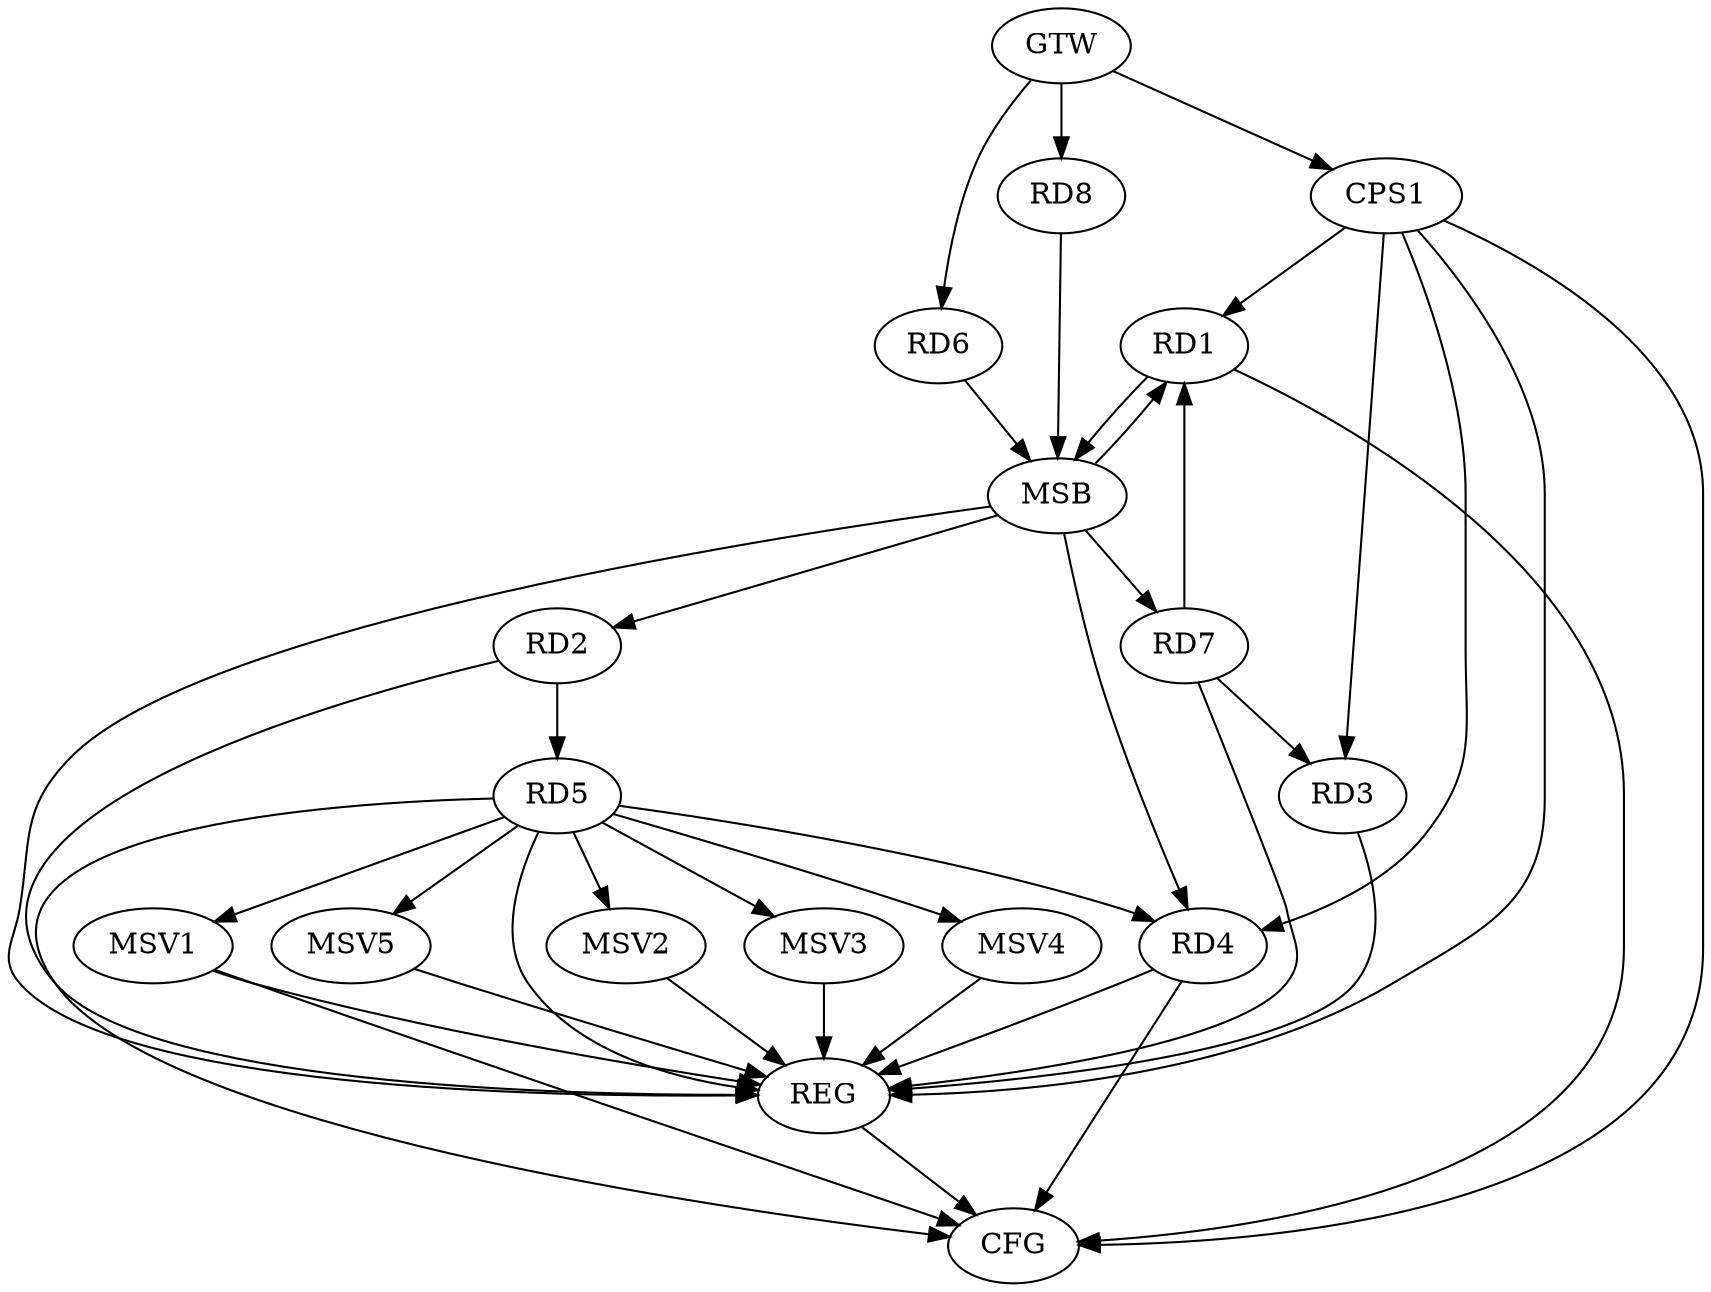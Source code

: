 strict digraph G {
  RD1 [ label="RD1" ];
  RD2 [ label="RD2" ];
  RD3 [ label="RD3" ];
  RD4 [ label="RD4" ];
  RD5 [ label="RD5" ];
  RD6 [ label="RD6" ];
  RD7 [ label="RD7" ];
  RD8 [ label="RD8" ];
  CPS1 [ label="CPS1" ];
  GTW [ label="GTW" ];
  REG [ label="REG" ];
  MSB [ label="MSB" ];
  CFG [ label="CFG" ];
  MSV1 [ label="MSV1" ];
  MSV2 [ label="MSV2" ];
  MSV3 [ label="MSV3" ];
  MSV4 [ label="MSV4" ];
  MSV5 [ label="MSV5" ];
  RD7 -> RD1;
  RD2 -> RD5;
  RD7 -> RD3;
  RD5 -> RD4;
  CPS1 -> RD1;
  CPS1 -> RD3;
  CPS1 -> RD4;
  GTW -> RD6;
  GTW -> RD8;
  GTW -> CPS1;
  RD2 -> REG;
  RD3 -> REG;
  RD4 -> REG;
  RD5 -> REG;
  RD7 -> REG;
  CPS1 -> REG;
  RD1 -> MSB;
  MSB -> REG;
  RD6 -> MSB;
  MSB -> RD1;
  RD8 -> MSB;
  MSB -> RD2;
  MSB -> RD4;
  MSB -> RD7;
  RD4 -> CFG;
  CPS1 -> CFG;
  RD5 -> CFG;
  RD1 -> CFG;
  REG -> CFG;
  RD5 -> MSV1;
  MSV1 -> REG;
  MSV1 -> CFG;
  RD5 -> MSV2;
  RD5 -> MSV3;
  MSV2 -> REG;
  MSV3 -> REG;
  RD5 -> MSV4;
  MSV4 -> REG;
  RD5 -> MSV5;
  MSV5 -> REG;
}
